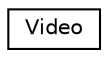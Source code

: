 digraph "Graphical Class Hierarchy"
{
 // INTERACTIVE_SVG=YES
  edge [fontname="Helvetica",fontsize="10",labelfontname="Helvetica",labelfontsize="10"];
  node [fontname="Helvetica",fontsize="10",shape=record];
  rankdir="LR";
  Node1 [label="Video",height=0.2,width=0.4,color="black", fillcolor="white", style="filled",URL="$struct_video.html"];
}
